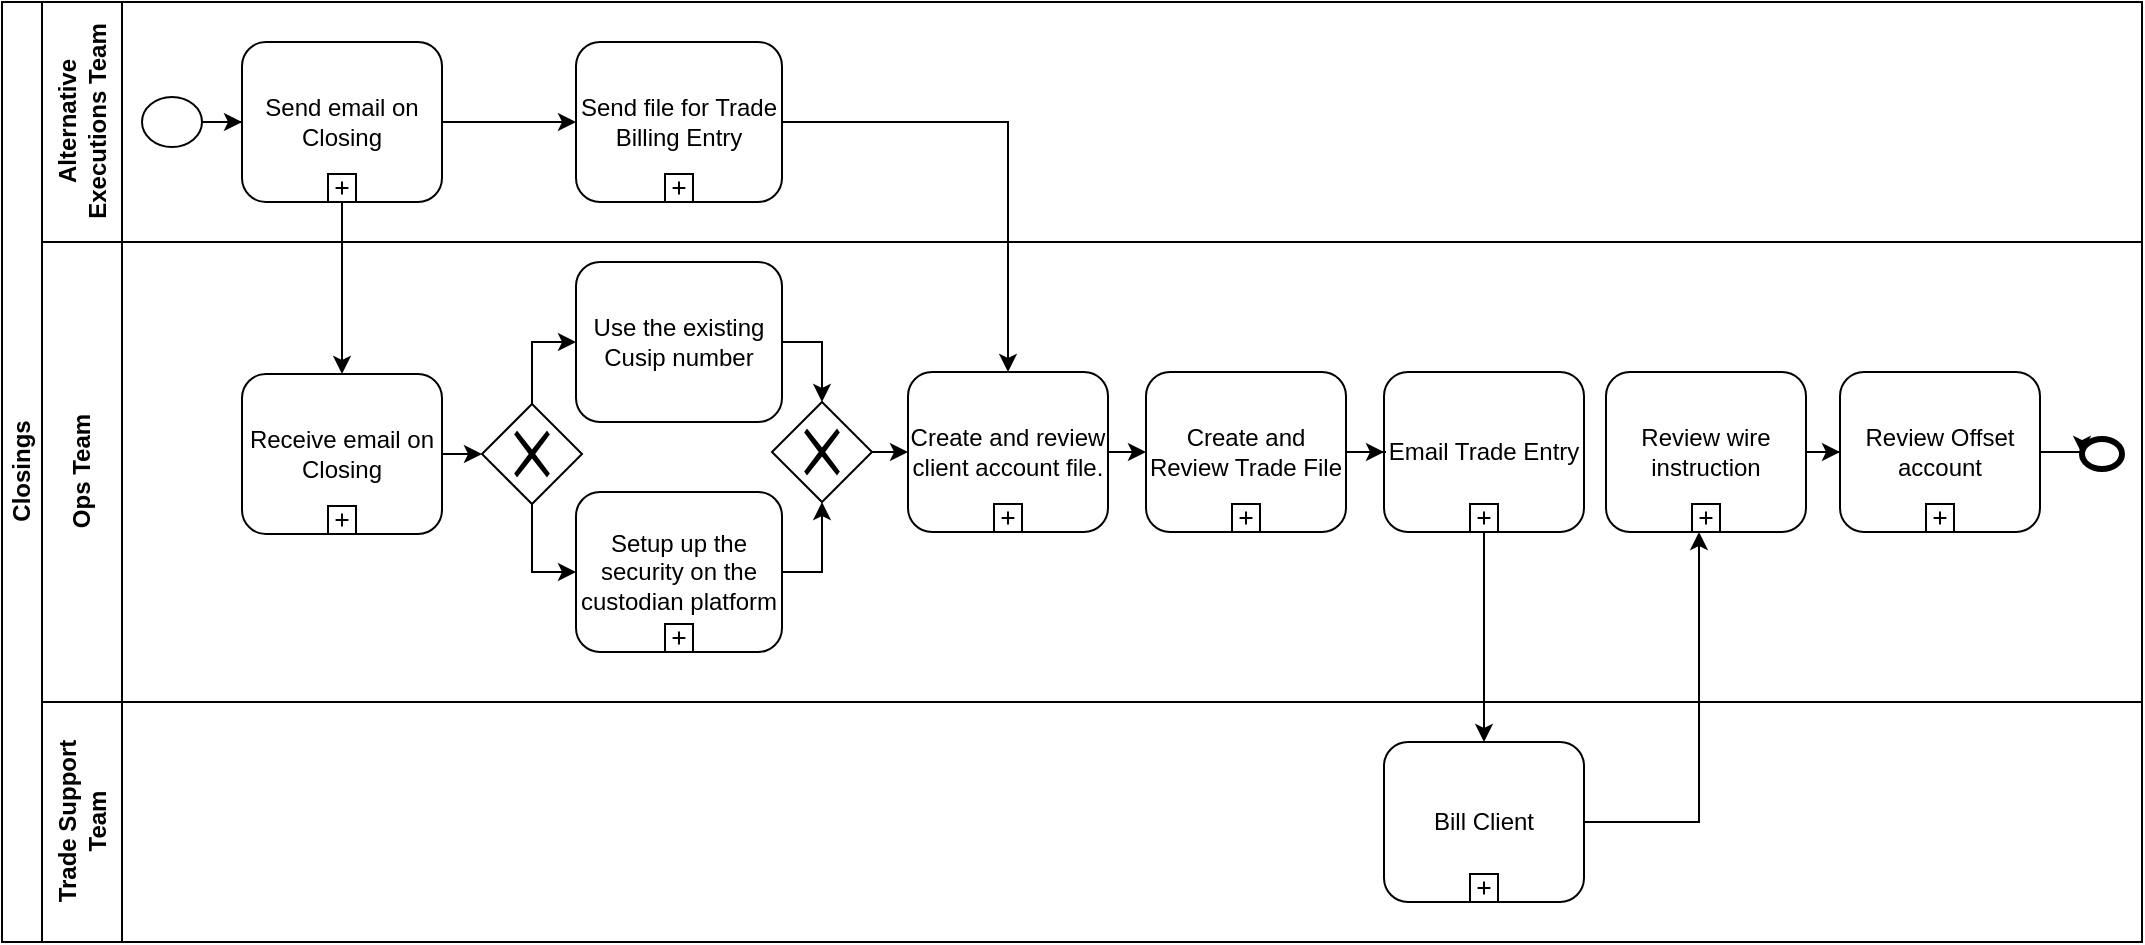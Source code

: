 <mxfile version="12.9.12" type="github">
  <diagram id="prtHgNgQTEPvFCAcTncT" name="Page-1">
    <mxGraphModel dx="1157" dy="577" grid="1" gridSize="10" guides="1" tooltips="1" connect="1" arrows="1" fold="1" page="1" pageScale="1" pageWidth="1100" pageHeight="850" math="0" shadow="0">
      <root>
        <mxCell id="0" />
        <mxCell id="1" parent="0" />
        <mxCell id="dNxyNK7c78bLwvsdeMH5-19" value="Closings" style="swimlane;html=1;childLayout=stackLayout;resizeParent=1;resizeParentMax=0;horizontal=0;startSize=20;horizontalStack=0;" parent="1" vertex="1">
          <mxGeometry x="10" y="10" width="1070" height="470" as="geometry" />
        </mxCell>
        <mxCell id="dNxyNK7c78bLwvsdeMH5-20" value="Alternative &lt;br&gt;Executions Team" style="swimlane;html=1;startSize=40;horizontal=0;" parent="dNxyNK7c78bLwvsdeMH5-19" vertex="1">
          <mxGeometry x="20" width="1050" height="120" as="geometry" />
        </mxCell>
        <mxCell id="T0zuKOazilKgFr9AIlXG-4" value="" style="edgeStyle=orthogonalEdgeStyle;rounded=0;orthogonalLoop=1;jettySize=auto;html=1;" edge="1" parent="dNxyNK7c78bLwvsdeMH5-20" source="T0zuKOazilKgFr9AIlXG-1" target="T0zuKOazilKgFr9AIlXG-2">
          <mxGeometry relative="1" as="geometry" />
        </mxCell>
        <mxCell id="T0zuKOazilKgFr9AIlXG-1" value="" style="shape=mxgraph.bpmn.shape;html=1;verticalLabelPosition=bottom;labelBackgroundColor=#ffffff;verticalAlign=top;align=center;perimeter=ellipsePerimeter;outlineConnect=0;outline=standard;symbol=general;" vertex="1" parent="dNxyNK7c78bLwvsdeMH5-20">
          <mxGeometry x="50" y="47.5" width="30" height="25" as="geometry" />
        </mxCell>
        <mxCell id="T0zuKOazilKgFr9AIlXG-17" value="" style="edgeStyle=orthogonalEdgeStyle;rounded=0;orthogonalLoop=1;jettySize=auto;html=1;" edge="1" parent="dNxyNK7c78bLwvsdeMH5-20" source="T0zuKOazilKgFr9AIlXG-2" target="T0zuKOazilKgFr9AIlXG-15">
          <mxGeometry relative="1" as="geometry" />
        </mxCell>
        <mxCell id="T0zuKOazilKgFr9AIlXG-2" value="Send email on Closing" style="html=1;whiteSpace=wrap;rounded=1;dropTarget=0;" vertex="1" parent="dNxyNK7c78bLwvsdeMH5-20">
          <mxGeometry x="100" y="20" width="100" height="80" as="geometry" />
        </mxCell>
        <mxCell id="T0zuKOazilKgFr9AIlXG-3" value="" style="html=1;shape=plus;outlineConnect=0;" vertex="1" parent="T0zuKOazilKgFr9AIlXG-2">
          <mxGeometry x="0.5" y="1" width="14" height="14" relative="1" as="geometry">
            <mxPoint x="-7" y="-14" as="offset" />
          </mxGeometry>
        </mxCell>
        <mxCell id="T0zuKOazilKgFr9AIlXG-15" value="Send file for Trade Billing Entry" style="html=1;whiteSpace=wrap;rounded=1;dropTarget=0;" vertex="1" parent="dNxyNK7c78bLwvsdeMH5-20">
          <mxGeometry x="267" y="20" width="103" height="80" as="geometry" />
        </mxCell>
        <mxCell id="T0zuKOazilKgFr9AIlXG-16" value="" style="html=1;shape=plus;outlineConnect=0;" vertex="1" parent="T0zuKOazilKgFr9AIlXG-15">
          <mxGeometry x="0.5" y="1" width="14" height="14" relative="1" as="geometry">
            <mxPoint x="-7" y="-14" as="offset" />
          </mxGeometry>
        </mxCell>
        <mxCell id="dNxyNK7c78bLwvsdeMH5-21" value="Ops Team" style="swimlane;html=1;startSize=40;horizontal=0;" parent="dNxyNK7c78bLwvsdeMH5-19" vertex="1">
          <mxGeometry x="20" y="120" width="1050" height="230" as="geometry" />
        </mxCell>
        <mxCell id="T0zuKOazilKgFr9AIlXG-9" style="edgeStyle=orthogonalEdgeStyle;rounded=0;orthogonalLoop=1;jettySize=auto;html=1;exitX=1;exitY=0.5;exitDx=0;exitDy=0;entryX=0;entryY=0.5;entryDx=0;entryDy=0;" edge="1" parent="dNxyNK7c78bLwvsdeMH5-21" source="T0zuKOazilKgFr9AIlXG-5" target="T0zuKOazilKgFr9AIlXG-8">
          <mxGeometry relative="1" as="geometry" />
        </mxCell>
        <mxCell id="T0zuKOazilKgFr9AIlXG-19" style="edgeStyle=orthogonalEdgeStyle;rounded=0;orthogonalLoop=1;jettySize=auto;html=1;exitX=1;exitY=0.5;exitDx=0;exitDy=0;entryX=0.5;entryY=0;entryDx=0;entryDy=0;" edge="1" parent="dNxyNK7c78bLwvsdeMH5-21" source="T0zuKOazilKgFr9AIlXG-12" target="T0zuKOazilKgFr9AIlXG-18">
          <mxGeometry relative="1" as="geometry" />
        </mxCell>
        <mxCell id="T0zuKOazilKgFr9AIlXG-12" value="Use the existing Cusip number" style="shape=ext;rounded=1;html=1;whiteSpace=wrap;" vertex="1" parent="dNxyNK7c78bLwvsdeMH5-21">
          <mxGeometry x="267" y="10" width="103" height="80" as="geometry" />
        </mxCell>
        <mxCell id="T0zuKOazilKgFr9AIlXG-35" style="edgeStyle=orthogonalEdgeStyle;rounded=0;orthogonalLoop=1;jettySize=auto;html=1;exitX=1;exitY=0.5;exitDx=0;exitDy=0;entryX=0;entryY=0.5;entryDx=0;entryDy=0;" edge="1" parent="dNxyNK7c78bLwvsdeMH5-21" source="T0zuKOazilKgFr9AIlXG-29" target="T0zuKOazilKgFr9AIlXG-33">
          <mxGeometry relative="1" as="geometry" />
        </mxCell>
        <mxCell id="T0zuKOazilKgFr9AIlXG-51" value="" style="edgeStyle=orthogonalEdgeStyle;rounded=0;orthogonalLoop=1;jettySize=auto;html=1;" edge="1" parent="dNxyNK7c78bLwvsdeMH5-21" source="T0zuKOazilKgFr9AIlXG-45" target="T0zuKOazilKgFr9AIlXG-49">
          <mxGeometry relative="1" as="geometry" />
        </mxCell>
        <mxCell id="T0zuKOazilKgFr9AIlXG-45" value="Review wire instruction" style="html=1;whiteSpace=wrap;rounded=1;dropTarget=0;" vertex="1" parent="dNxyNK7c78bLwvsdeMH5-21">
          <mxGeometry x="782" y="65" width="100" height="80" as="geometry" />
        </mxCell>
        <mxCell id="T0zuKOazilKgFr9AIlXG-46" value="" style="html=1;shape=plus;outlineConnect=0;" vertex="1" parent="T0zuKOazilKgFr9AIlXG-45">
          <mxGeometry x="0.5" y="1" width="14" height="14" relative="1" as="geometry">
            <mxPoint x="-7" y="-14" as="offset" />
          </mxGeometry>
        </mxCell>
        <mxCell id="T0zuKOazilKgFr9AIlXG-36" value="Email Trade Entry" style="html=1;whiteSpace=wrap;rounded=1;dropTarget=0;" vertex="1" parent="dNxyNK7c78bLwvsdeMH5-21">
          <mxGeometry x="671" y="65" width="100" height="80" as="geometry" />
        </mxCell>
        <mxCell id="T0zuKOazilKgFr9AIlXG-37" value="" style="html=1;shape=plus;outlineConnect=0;" vertex="1" parent="T0zuKOazilKgFr9AIlXG-36">
          <mxGeometry x="0.5" y="1" width="14" height="14" relative="1" as="geometry">
            <mxPoint x="-7" y="-14" as="offset" />
          </mxGeometry>
        </mxCell>
        <mxCell id="T0zuKOazilKgFr9AIlXG-29" value="Create and review client account file." style="html=1;whiteSpace=wrap;rounded=1;dropTarget=0;" vertex="1" parent="dNxyNK7c78bLwvsdeMH5-21">
          <mxGeometry x="433" y="65" width="100" height="80" as="geometry" />
        </mxCell>
        <mxCell id="T0zuKOazilKgFr9AIlXG-30" value="" style="html=1;shape=plus;outlineConnect=0;" vertex="1" parent="T0zuKOazilKgFr9AIlXG-29">
          <mxGeometry x="0.5" y="1" width="14" height="14" relative="1" as="geometry">
            <mxPoint x="-7" y="-14" as="offset" />
          </mxGeometry>
        </mxCell>
        <mxCell id="T0zuKOazilKgFr9AIlXG-5" value="Receive email on Closing" style="html=1;whiteSpace=wrap;rounded=1;dropTarget=0;" vertex="1" parent="dNxyNK7c78bLwvsdeMH5-21">
          <mxGeometry x="100" y="66" width="100" height="80" as="geometry" />
        </mxCell>
        <mxCell id="T0zuKOazilKgFr9AIlXG-6" value="" style="html=1;shape=plus;outlineConnect=0;" vertex="1" parent="T0zuKOazilKgFr9AIlXG-5">
          <mxGeometry x="0.5" y="1" width="14" height="14" relative="1" as="geometry">
            <mxPoint x="-7" y="-14" as="offset" />
          </mxGeometry>
        </mxCell>
        <mxCell id="T0zuKOazilKgFr9AIlXG-13" style="edgeStyle=orthogonalEdgeStyle;rounded=0;orthogonalLoop=1;jettySize=auto;html=1;exitX=0.5;exitY=0;exitDx=0;exitDy=0;entryX=0;entryY=0.5;entryDx=0;entryDy=0;" edge="1" parent="dNxyNK7c78bLwvsdeMH5-21" source="T0zuKOazilKgFr9AIlXG-8" target="T0zuKOazilKgFr9AIlXG-12">
          <mxGeometry relative="1" as="geometry">
            <Array as="points">
              <mxPoint x="245" y="50" />
            </Array>
          </mxGeometry>
        </mxCell>
        <mxCell id="T0zuKOazilKgFr9AIlXG-14" style="edgeStyle=orthogonalEdgeStyle;rounded=0;orthogonalLoop=1;jettySize=auto;html=1;exitX=0.5;exitY=1;exitDx=0;exitDy=0;entryX=0;entryY=0.5;entryDx=0;entryDy=0;" edge="1" parent="dNxyNK7c78bLwvsdeMH5-21" source="T0zuKOazilKgFr9AIlXG-8" target="T0zuKOazilKgFr9AIlXG-10">
          <mxGeometry relative="1" as="geometry" />
        </mxCell>
        <mxCell id="T0zuKOazilKgFr9AIlXG-8" value="" style="shape=mxgraph.bpmn.shape;html=1;verticalLabelPosition=bottom;labelBackgroundColor=#ffffff;verticalAlign=top;align=center;perimeter=rhombusPerimeter;background=gateway;outlineConnect=0;outline=none;symbol=exclusiveGw;" vertex="1" parent="dNxyNK7c78bLwvsdeMH5-21">
          <mxGeometry x="220" y="81" width="50" height="50" as="geometry" />
        </mxCell>
        <mxCell id="T0zuKOazilKgFr9AIlXG-20" style="edgeStyle=orthogonalEdgeStyle;rounded=0;orthogonalLoop=1;jettySize=auto;html=1;exitX=1;exitY=0.5;exitDx=0;exitDy=0;entryX=0.5;entryY=1;entryDx=0;entryDy=0;" edge="1" parent="dNxyNK7c78bLwvsdeMH5-21" source="T0zuKOazilKgFr9AIlXG-10" target="T0zuKOazilKgFr9AIlXG-18">
          <mxGeometry relative="1" as="geometry" />
        </mxCell>
        <mxCell id="T0zuKOazilKgFr9AIlXG-38" value="" style="edgeStyle=orthogonalEdgeStyle;rounded=0;orthogonalLoop=1;jettySize=auto;html=1;" edge="1" parent="dNxyNK7c78bLwvsdeMH5-21" source="T0zuKOazilKgFr9AIlXG-33" target="T0zuKOazilKgFr9AIlXG-36">
          <mxGeometry relative="1" as="geometry" />
        </mxCell>
        <mxCell id="T0zuKOazilKgFr9AIlXG-33" value="Create and Review Trade File" style="html=1;whiteSpace=wrap;rounded=1;dropTarget=0;" vertex="1" parent="dNxyNK7c78bLwvsdeMH5-21">
          <mxGeometry x="552" y="65" width="100" height="80" as="geometry" />
        </mxCell>
        <mxCell id="T0zuKOazilKgFr9AIlXG-34" value="" style="html=1;shape=plus;outlineConnect=0;" vertex="1" parent="T0zuKOazilKgFr9AIlXG-33">
          <mxGeometry x="0.5" y="1" width="14" height="14" relative="1" as="geometry">
            <mxPoint x="-7" y="-14" as="offset" />
          </mxGeometry>
        </mxCell>
        <mxCell id="T0zuKOazilKgFr9AIlXG-56" style="edgeStyle=orthogonalEdgeStyle;rounded=0;orthogonalLoop=1;jettySize=auto;html=1;exitX=1;exitY=0.5;exitDx=0;exitDy=0;entryX=0;entryY=0.5;entryDx=0;entryDy=0;" edge="1" parent="dNxyNK7c78bLwvsdeMH5-21" source="T0zuKOazilKgFr9AIlXG-49" target="T0zuKOazilKgFr9AIlXG-52">
          <mxGeometry relative="1" as="geometry" />
        </mxCell>
        <mxCell id="T0zuKOazilKgFr9AIlXG-49" value="Review Offset account" style="html=1;whiteSpace=wrap;rounded=1;dropTarget=0;" vertex="1" parent="dNxyNK7c78bLwvsdeMH5-21">
          <mxGeometry x="899" y="65" width="100" height="80" as="geometry" />
        </mxCell>
        <mxCell id="T0zuKOazilKgFr9AIlXG-50" value="" style="html=1;shape=plus;outlineConnect=0;" vertex="1" parent="T0zuKOazilKgFr9AIlXG-49">
          <mxGeometry x="0.5" y="1" width="14" height="14" relative="1" as="geometry">
            <mxPoint x="-7" y="-14" as="offset" />
          </mxGeometry>
        </mxCell>
        <mxCell id="T0zuKOazilKgFr9AIlXG-52" value="" style="shape=mxgraph.bpmn.shape;html=1;verticalLabelPosition=bottom;labelBackgroundColor=#ffffff;verticalAlign=top;align=center;perimeter=ellipsePerimeter;outlineConnect=0;outline=end;symbol=general;" vertex="1" parent="dNxyNK7c78bLwvsdeMH5-21">
          <mxGeometry x="1020" y="98.5" width="20" height="15" as="geometry" />
        </mxCell>
        <mxCell id="T0zuKOazilKgFr9AIlXG-10" value="Setup up the security on the custodian platform" style="html=1;whiteSpace=wrap;rounded=1;dropTarget=0;" vertex="1" parent="dNxyNK7c78bLwvsdeMH5-21">
          <mxGeometry x="267" y="125" width="103" height="80" as="geometry" />
        </mxCell>
        <mxCell id="T0zuKOazilKgFr9AIlXG-11" value="" style="html=1;shape=plus;outlineConnect=0;" vertex="1" parent="T0zuKOazilKgFr9AIlXG-10">
          <mxGeometry x="0.5" y="1" width="14" height="14" relative="1" as="geometry">
            <mxPoint x="-7" y="-14" as="offset" />
          </mxGeometry>
        </mxCell>
        <mxCell id="T0zuKOazilKgFr9AIlXG-31" style="edgeStyle=orthogonalEdgeStyle;rounded=0;orthogonalLoop=1;jettySize=auto;html=1;exitX=1;exitY=0.5;exitDx=0;exitDy=0;entryX=0;entryY=0.5;entryDx=0;entryDy=0;" edge="1" parent="dNxyNK7c78bLwvsdeMH5-21" source="T0zuKOazilKgFr9AIlXG-18" target="T0zuKOazilKgFr9AIlXG-29">
          <mxGeometry relative="1" as="geometry" />
        </mxCell>
        <mxCell id="T0zuKOazilKgFr9AIlXG-18" value="" style="shape=mxgraph.bpmn.shape;html=1;verticalLabelPosition=bottom;labelBackgroundColor=#ffffff;verticalAlign=top;align=center;perimeter=rhombusPerimeter;background=gateway;outlineConnect=0;outline=none;symbol=exclusiveGw;" vertex="1" parent="dNxyNK7c78bLwvsdeMH5-21">
          <mxGeometry x="365" y="80" width="50" height="50" as="geometry" />
        </mxCell>
        <mxCell id="dNxyNK7c78bLwvsdeMH5-22" value="Trade Support&lt;br&gt;Team" style="swimlane;html=1;startSize=40;horizontal=0;" parent="dNxyNK7c78bLwvsdeMH5-19" vertex="1">
          <mxGeometry x="20" y="350" width="1050" height="120" as="geometry" />
        </mxCell>
        <mxCell id="T0zuKOazilKgFr9AIlXG-39" value="Bill Client" style="html=1;whiteSpace=wrap;rounded=1;dropTarget=0;" vertex="1" parent="dNxyNK7c78bLwvsdeMH5-22">
          <mxGeometry x="671" y="20" width="100" height="80" as="geometry" />
        </mxCell>
        <mxCell id="T0zuKOazilKgFr9AIlXG-40" value="" style="html=1;shape=plus;outlineConnect=0;" vertex="1" parent="T0zuKOazilKgFr9AIlXG-39">
          <mxGeometry x="0.5" y="1" width="14" height="14" relative="1" as="geometry">
            <mxPoint x="-7" y="-14" as="offset" />
          </mxGeometry>
        </mxCell>
        <mxCell id="T0zuKOazilKgFr9AIlXG-7" value="" style="edgeStyle=orthogonalEdgeStyle;rounded=0;orthogonalLoop=1;jettySize=auto;html=1;" edge="1" parent="dNxyNK7c78bLwvsdeMH5-19" source="T0zuKOazilKgFr9AIlXG-2" target="T0zuKOazilKgFr9AIlXG-5">
          <mxGeometry relative="1" as="geometry" />
        </mxCell>
        <mxCell id="T0zuKOazilKgFr9AIlXG-32" style="edgeStyle=orthogonalEdgeStyle;rounded=0;orthogonalLoop=1;jettySize=auto;html=1;exitX=1;exitY=0.5;exitDx=0;exitDy=0;entryX=0.5;entryY=0;entryDx=0;entryDy=0;" edge="1" parent="dNxyNK7c78bLwvsdeMH5-19" source="T0zuKOazilKgFr9AIlXG-15" target="T0zuKOazilKgFr9AIlXG-29">
          <mxGeometry relative="1" as="geometry" />
        </mxCell>
        <mxCell id="T0zuKOazilKgFr9AIlXG-41" value="" style="edgeStyle=orthogonalEdgeStyle;rounded=0;orthogonalLoop=1;jettySize=auto;html=1;" edge="1" parent="dNxyNK7c78bLwvsdeMH5-19" source="T0zuKOazilKgFr9AIlXG-36" target="T0zuKOazilKgFr9AIlXG-39">
          <mxGeometry relative="1" as="geometry" />
        </mxCell>
        <mxCell id="T0zuKOazilKgFr9AIlXG-48" style="edgeStyle=orthogonalEdgeStyle;rounded=0;orthogonalLoop=1;jettySize=auto;html=1;exitX=1;exitY=0.5;exitDx=0;exitDy=0;entryX=0.25;entryY=1;entryDx=0;entryDy=0;" edge="1" parent="dNxyNK7c78bLwvsdeMH5-19" source="T0zuKOazilKgFr9AIlXG-39" target="T0zuKOazilKgFr9AIlXG-46">
          <mxGeometry relative="1" as="geometry" />
        </mxCell>
      </root>
    </mxGraphModel>
  </diagram>
</mxfile>

